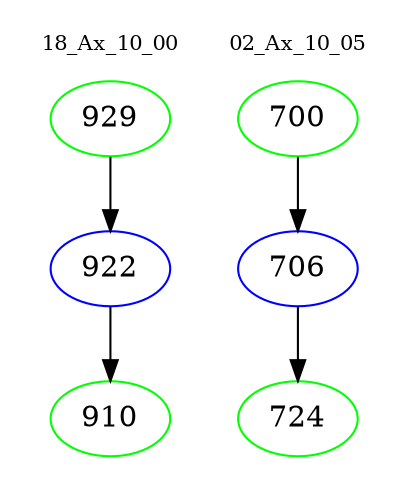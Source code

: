 digraph{
subgraph cluster_0 {
color = white
label = "18_Ax_10_00";
fontsize=10;
T0_929 [label="929", color="green"]
T0_929 -> T0_922 [color="black"]
T0_922 [label="922", color="blue"]
T0_922 -> T0_910 [color="black"]
T0_910 [label="910", color="green"]
}
subgraph cluster_1 {
color = white
label = "02_Ax_10_05";
fontsize=10;
T1_700 [label="700", color="green"]
T1_700 -> T1_706 [color="black"]
T1_706 [label="706", color="blue"]
T1_706 -> T1_724 [color="black"]
T1_724 [label="724", color="green"]
}
}
